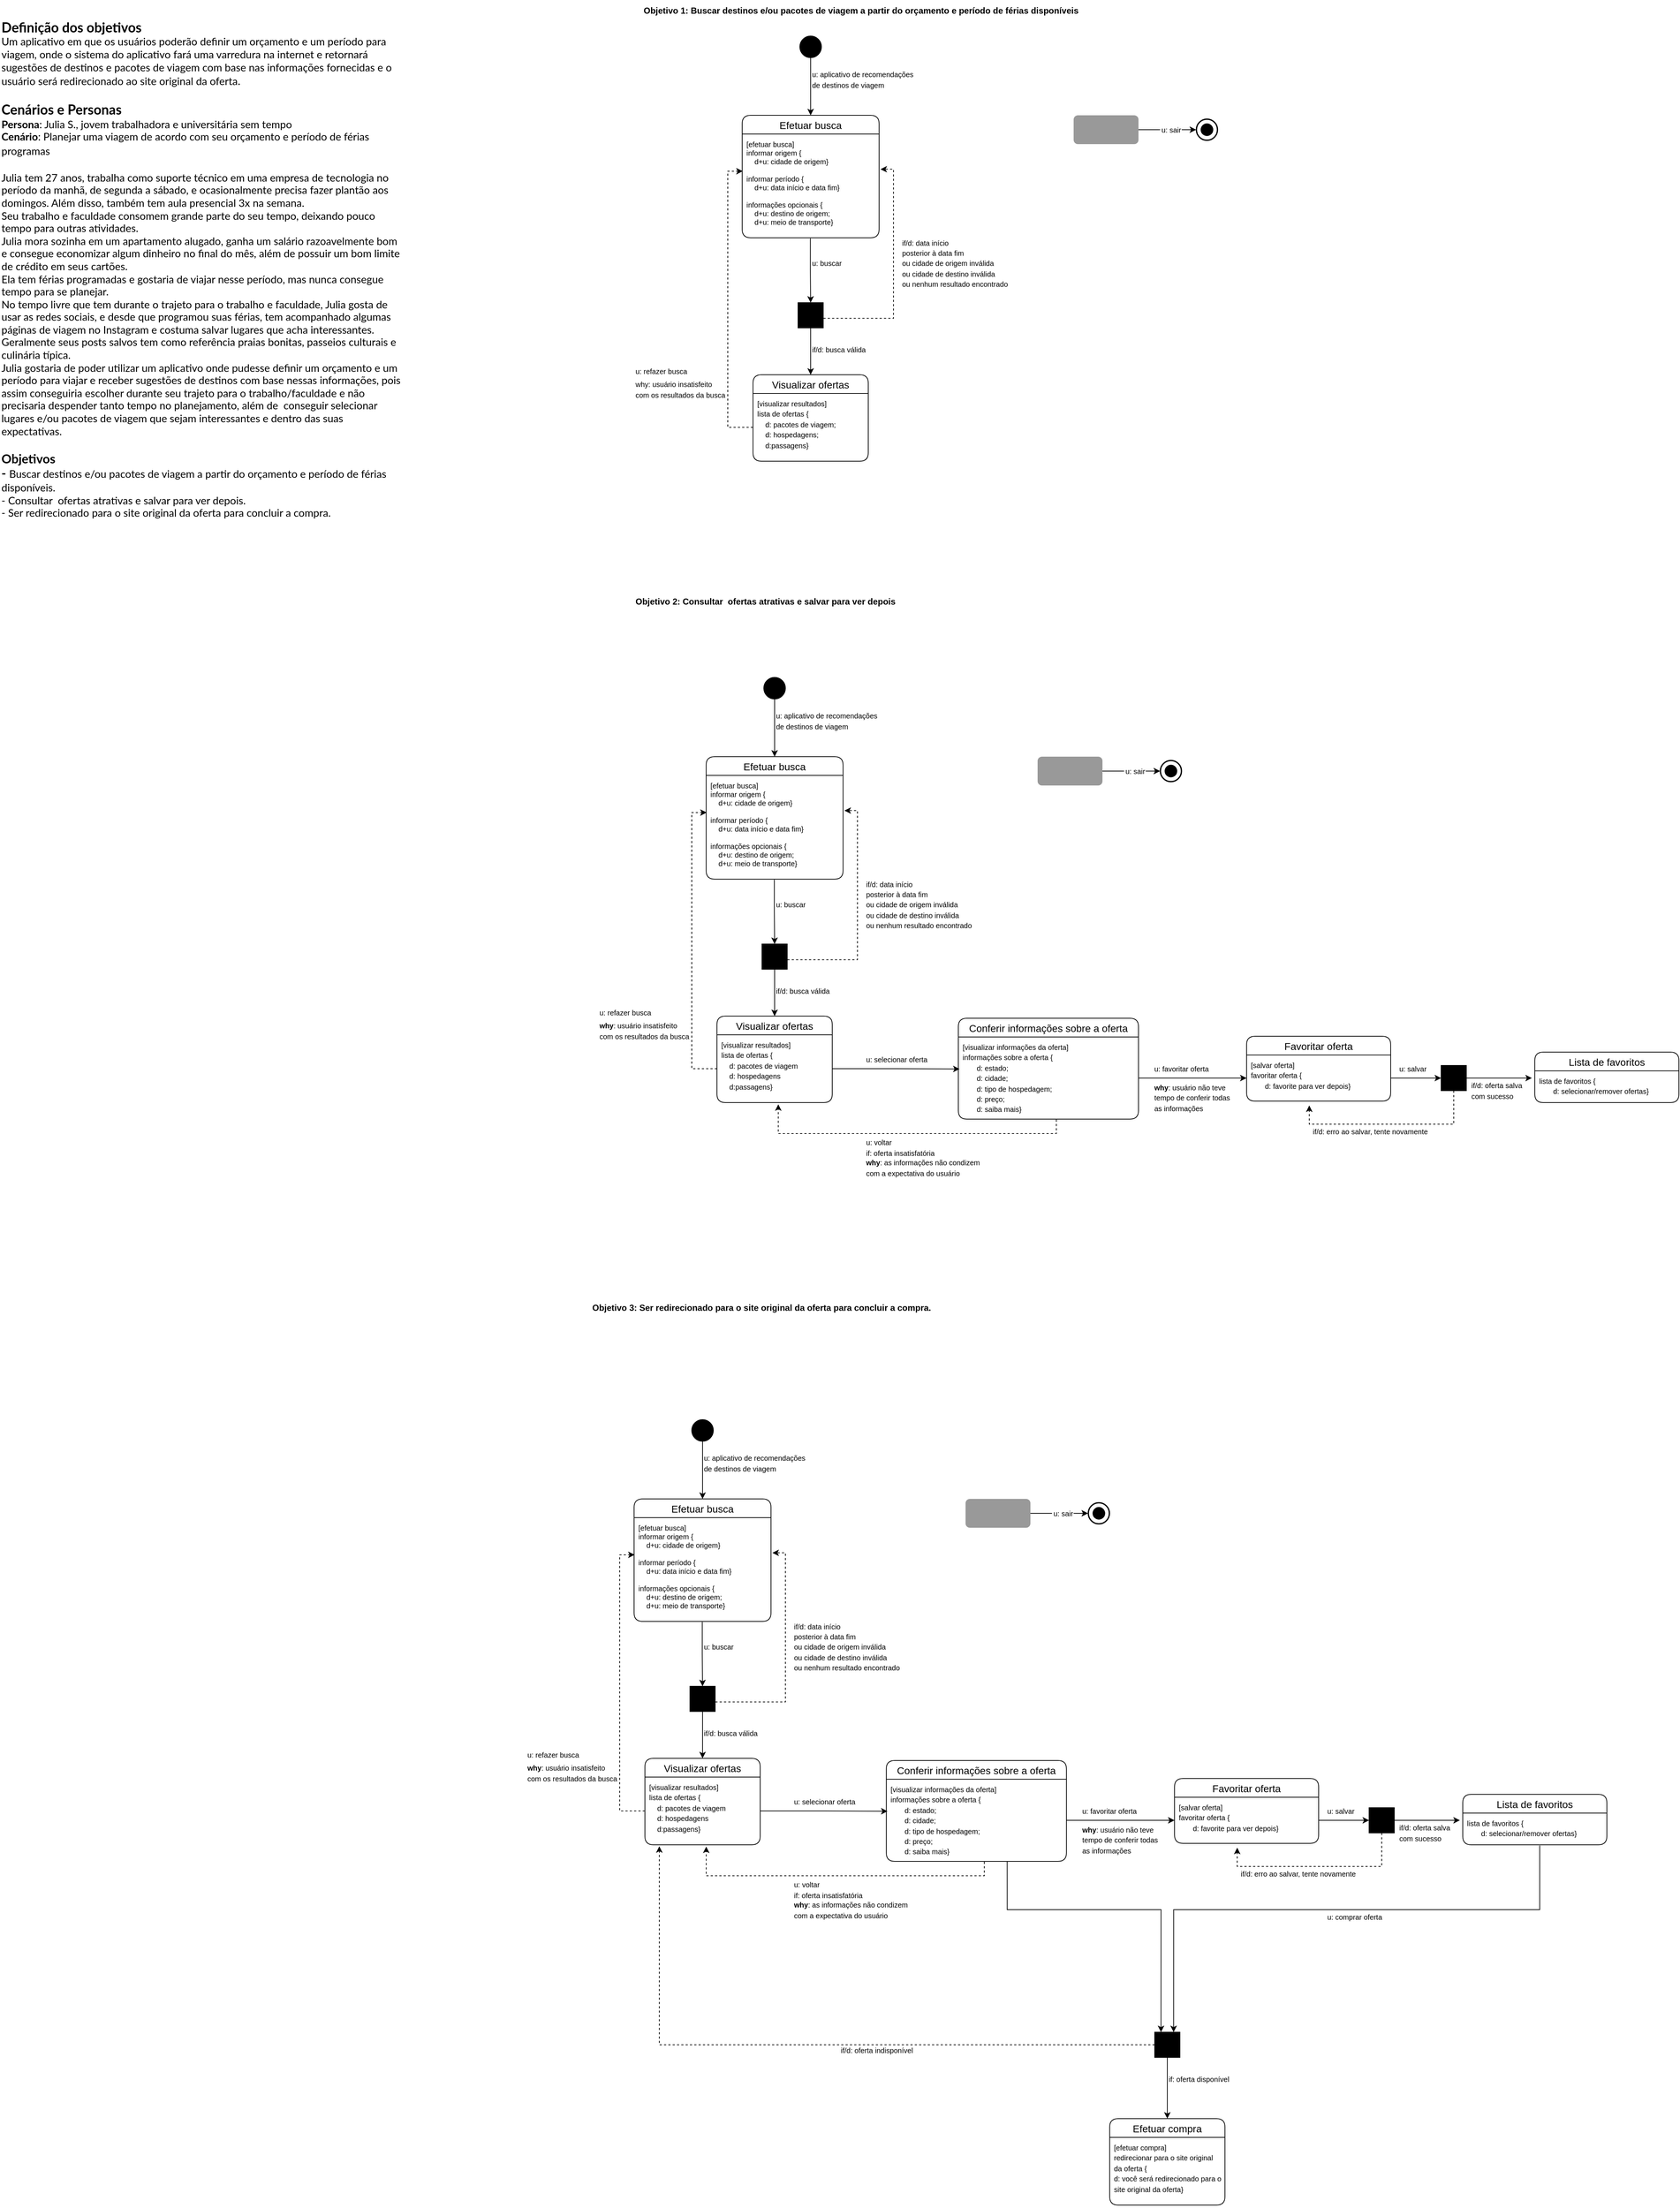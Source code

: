 <mxfile version="24.2.7" type="github">
  <diagram name="Página-1" id="AoO2FcaskEXp3UATJx1f">
    <mxGraphModel dx="6936" dy="2732" grid="1" gridSize="10" guides="1" tooltips="1" connect="1" arrows="1" fold="1" page="0" pageScale="1" pageWidth="1169" pageHeight="827" math="0" shadow="0">
      <root>
        <mxCell id="0" />
        <mxCell id="1" parent="0" />
        <mxCell id="AF0v9cde_T4cIwBc7HhS-28" style="edgeStyle=orthogonalEdgeStyle;rounded=0;orthogonalLoop=1;jettySize=auto;html=1;" edge="1" parent="1" source="AF0v9cde_T4cIwBc7HhS-3" target="AF0v9cde_T4cIwBc7HhS-22">
          <mxGeometry relative="1" as="geometry" />
        </mxCell>
        <mxCell id="AF0v9cde_T4cIwBc7HhS-3" value="" style="ellipse;whiteSpace=wrap;html=1;aspect=fixed;fillColor=#000000;flipH=0;flipV=1;" vertex="1" parent="1">
          <mxGeometry x="300" y="50" width="30" height="30" as="geometry" />
        </mxCell>
        <mxCell id="AF0v9cde_T4cIwBc7HhS-16" value="&lt;font style=&quot;font-size: 10px;&quot;&gt;u: aplicativo de recomendações &lt;br&gt;de destinos de viagem&lt;/font&gt;" style="text;html=1;align=left;verticalAlign=middle;resizable=0;points=[];autosize=1;strokeColor=none;fillColor=none;" vertex="1" parent="1">
          <mxGeometry x="315" y="90" width="160" height="40" as="geometry" />
        </mxCell>
        <mxCell id="AF0v9cde_T4cIwBc7HhS-22" value="Efetuar busca" style="swimlane;fontStyle=0;childLayout=stackLayout;horizontal=1;startSize=26;horizontalStack=0;resizeParent=1;resizeParentMax=0;resizeLast=0;collapsible=1;marginBottom=0;align=center;fontSize=14;rounded=1;" vertex="1" parent="1">
          <mxGeometry x="220" y="160" width="190" height="170" as="geometry" />
        </mxCell>
        <mxCell id="AF0v9cde_T4cIwBc7HhS-23" value="&lt;span style=&quot;font-size: 10px; text-wrap: nowrap;&quot;&gt;[efetuar busca]&lt;/span&gt;&lt;br&gt;&lt;div&gt;&lt;div style=&quot;font-size: 10px; text-wrap: nowrap;&quot;&gt;informar origem&amp;nbsp;&lt;span style=&quot;background-color: initial;&quot;&gt;{&lt;br&gt;&amp;nbsp; &amp;nbsp; d+u: cidade de origem}&lt;br&gt;&lt;br&gt;informar período&amp;nbsp;{&lt;br&gt;&amp;nbsp; &amp;nbsp; d+u: data início e data fim}&lt;br&gt;&lt;br&gt;informações opcionais {&lt;br&gt;&amp;nbsp; &amp;nbsp; d+u: destino de origem;&lt;br&gt;&amp;nbsp; &amp;nbsp; d+u: meio de transporte&lt;/span&gt;&lt;span style=&quot;background-color: initial;&quot;&gt;}&lt;/span&gt;&lt;/div&gt;&lt;/div&gt;" style="text;strokeColor=none;fillColor=none;spacingLeft=4;spacingRight=4;overflow=hidden;rotatable=0;points=[[0,0.5],[1,0.5]];portConstraint=eastwest;fontSize=12;whiteSpace=wrap;html=1;" vertex="1" parent="AF0v9cde_T4cIwBc7HhS-22">
          <mxGeometry y="26" width="190" height="144" as="geometry" />
        </mxCell>
        <mxCell id="AF0v9cde_T4cIwBc7HhS-48" style="edgeStyle=orthogonalEdgeStyle;rounded=0;orthogonalLoop=1;jettySize=auto;html=1;entryX=0.5;entryY=0;entryDx=0;entryDy=0;" edge="1" parent="1" source="AF0v9cde_T4cIwBc7HhS-31" target="AF0v9cde_T4cIwBc7HhS-38">
          <mxGeometry relative="1" as="geometry" />
        </mxCell>
        <mxCell id="AF0v9cde_T4cIwBc7HhS-31" value="" style="whiteSpace=wrap;html=1;aspect=fixed;fillColor=#000000;" vertex="1" parent="1">
          <mxGeometry x="297.5" y="420" width="35" height="35" as="geometry" />
        </mxCell>
        <mxCell id="AF0v9cde_T4cIwBc7HhS-32" style="edgeStyle=orthogonalEdgeStyle;rounded=0;orthogonalLoop=1;jettySize=auto;html=1;entryX=0.5;entryY=0;entryDx=0;entryDy=0;exitX=0.498;exitY=1.005;exitDx=0;exitDy=0;exitPerimeter=0;" edge="1" parent="1" source="AF0v9cde_T4cIwBc7HhS-23" target="AF0v9cde_T4cIwBc7HhS-31">
          <mxGeometry relative="1" as="geometry" />
        </mxCell>
        <mxCell id="AF0v9cde_T4cIwBc7HhS-33" value="&lt;font style=&quot;font-size: 10px;&quot;&gt;u: buscar&lt;/font&gt;" style="text;html=1;align=left;verticalAlign=middle;resizable=0;points=[];autosize=1;strokeColor=none;fillColor=none;" vertex="1" parent="1">
          <mxGeometry x="315" y="350" width="60" height="30" as="geometry" />
        </mxCell>
        <mxCell id="AF0v9cde_T4cIwBc7HhS-34" value="&lt;font style=&quot;font-size: 10px;&quot;&gt;if/d: data início &lt;br&gt;posterior à data fim&lt;br&gt;ou cidade de origem inválida&lt;br&gt;ou cidade de destino inválida&lt;br&gt;ou nenhum resultado encontrado&lt;/font&gt;" style="text;html=1;align=left;verticalAlign=middle;resizable=0;points=[];autosize=1;strokeColor=none;fillColor=none;" vertex="1" parent="1">
          <mxGeometry x="440" y="320" width="170" height="90" as="geometry" />
        </mxCell>
        <mxCell id="AF0v9cde_T4cIwBc7HhS-38" value="Visualizar ofertas" style="swimlane;fontStyle=0;childLayout=stackLayout;horizontal=1;startSize=26;horizontalStack=0;resizeParent=1;resizeParentMax=0;resizeLast=0;collapsible=1;marginBottom=0;align=center;fontSize=14;rounded=1;" vertex="1" parent="1">
          <mxGeometry x="235" y="520" width="160" height="120" as="geometry" />
        </mxCell>
        <mxCell id="AF0v9cde_T4cIwBc7HhS-39" value="&lt;span style=&quot;font-size: 10px;&quot;&gt;[visualizar resultados]&lt;/span&gt;&lt;br style=&quot;font-size: 10px;&quot;&gt;&lt;span style=&quot;font-size: 10px;&quot;&gt;lista de ofertas {&lt;/span&gt;&lt;br style=&quot;font-size: 10px;&quot;&gt;&lt;span style=&quot;font-size: 10px;&quot;&gt;&amp;nbsp; &amp;nbsp; d: pacotes de viagem;&lt;/span&gt;&lt;br style=&quot;font-size: 10px;&quot;&gt;&lt;span style=&quot;font-size: 10px;&quot;&gt;&amp;nbsp; &amp;nbsp; d: hospedagens;&lt;/span&gt;&lt;br style=&quot;font-size: 10px;&quot;&gt;&lt;span style=&quot;font-size: 10px;&quot;&gt;&amp;nbsp; &amp;nbsp; d:passagens}&lt;/span&gt;" style="text;strokeColor=none;fillColor=none;spacingLeft=4;spacingRight=4;overflow=hidden;rotatable=0;points=[[0,0.5],[1,0.5]];portConstraint=eastwest;fontSize=12;whiteSpace=wrap;html=1;" vertex="1" parent="AF0v9cde_T4cIwBc7HhS-38">
          <mxGeometry y="26" width="160" height="94" as="geometry" />
        </mxCell>
        <mxCell id="AF0v9cde_T4cIwBc7HhS-47" style="edgeStyle=orthogonalEdgeStyle;rounded=0;orthogonalLoop=1;jettySize=auto;html=1;entryX=1.01;entryY=0.339;entryDx=0;entryDy=0;entryPerimeter=0;exitX=1.007;exitY=0.621;exitDx=0;exitDy=0;exitPerimeter=0;dashed=1;" edge="1" parent="1" source="AF0v9cde_T4cIwBc7HhS-31" target="AF0v9cde_T4cIwBc7HhS-23">
          <mxGeometry relative="1" as="geometry">
            <Array as="points">
              <mxPoint x="430" y="442" />
              <mxPoint x="430" y="235" />
            </Array>
          </mxGeometry>
        </mxCell>
        <mxCell id="AF0v9cde_T4cIwBc7HhS-49" value="&lt;font style=&quot;font-size: 10px;&quot;&gt;if/d: busca válida&lt;/font&gt;" style="text;html=1;align=left;verticalAlign=middle;resizable=0;points=[];autosize=1;strokeColor=none;fillColor=none;" vertex="1" parent="1">
          <mxGeometry x="315" y="470" width="100" height="30" as="geometry" />
        </mxCell>
        <mxCell id="AF0v9cde_T4cIwBc7HhS-50" style="edgeStyle=orthogonalEdgeStyle;rounded=0;orthogonalLoop=1;jettySize=auto;html=1;entryX=0.004;entryY=0.358;entryDx=0;entryDy=0;entryPerimeter=0;dashed=1;" edge="1" parent="1" source="AF0v9cde_T4cIwBc7HhS-39" target="AF0v9cde_T4cIwBc7HhS-23">
          <mxGeometry relative="1" as="geometry" />
        </mxCell>
        <mxCell id="AF0v9cde_T4cIwBc7HhS-51" value="&lt;font style=&quot;font-size: 10px;&quot;&gt;u: refazer busca&lt;/font&gt;" style="text;html=1;align=left;verticalAlign=middle;resizable=0;points=[];autosize=1;strokeColor=none;fillColor=none;" vertex="1" parent="1">
          <mxGeometry x="70" y="500" width="100" height="30" as="geometry" />
        </mxCell>
        <mxCell id="AF0v9cde_T4cIwBc7HhS-52" value="&lt;font style=&quot;font-size: 10px;&quot;&gt;why: usuário insatisfeito&lt;br&gt;com os resultados da busca&lt;/font&gt;" style="text;html=1;align=left;verticalAlign=middle;resizable=0;points=[];autosize=1;strokeColor=none;fillColor=none;" vertex="1" parent="1">
          <mxGeometry x="70" y="520" width="150" height="40" as="geometry" />
        </mxCell>
        <mxCell id="AF0v9cde_T4cIwBc7HhS-60" style="edgeStyle=orthogonalEdgeStyle;rounded=0;orthogonalLoop=1;jettySize=auto;html=1;endArrow=none;endFill=0;" edge="1" parent="1" source="AF0v9cde_T4cIwBc7HhS-56" target="AF0v9cde_T4cIwBc7HhS-57">
          <mxGeometry relative="1" as="geometry" />
        </mxCell>
        <mxCell id="AF0v9cde_T4cIwBc7HhS-56" value="" style="rounded=1;whiteSpace=wrap;html=1;fillColor=#999999;strokeColor=none;" vertex="1" parent="1">
          <mxGeometry x="680" y="160" width="90" height="40" as="geometry" />
        </mxCell>
        <mxCell id="AF0v9cde_T4cIwBc7HhS-61" style="edgeStyle=orthogonalEdgeStyle;rounded=0;orthogonalLoop=1;jettySize=auto;html=1;entryX=0;entryY=0.5;entryDx=0;entryDy=0;" edge="1" parent="1" target="AF0v9cde_T4cIwBc7HhS-58">
          <mxGeometry relative="1" as="geometry">
            <mxPoint x="830" y="180" as="sourcePoint" />
          </mxGeometry>
        </mxCell>
        <mxCell id="AF0v9cde_T4cIwBc7HhS-57" value="&lt;font style=&quot;font-size: 10px;&quot;&gt;u: sair&lt;/font&gt;" style="text;html=1;align=left;verticalAlign=middle;resizable=0;points=[];autosize=1;strokeColor=none;fillColor=none;" vertex="1" parent="1">
          <mxGeometry x="800" y="165" width="50" height="30" as="geometry" />
        </mxCell>
        <mxCell id="AF0v9cde_T4cIwBc7HhS-58" value="" style="ellipse;whiteSpace=wrap;html=1;aspect=fixed;fillColor=#000000;flipH=0;flipV=1;" vertex="1" parent="1">
          <mxGeometry x="850" y="165" width="30" height="30" as="geometry" />
        </mxCell>
        <mxCell id="AF0v9cde_T4cIwBc7HhS-59" value="" style="ellipse;whiteSpace=wrap;html=1;aspect=fixed;strokeColor=#FFFFFF;fillColor=none;strokeWidth=5;" vertex="1" parent="1">
          <mxGeometry x="853.75" y="168.75" width="22.5" height="22.5" as="geometry" />
        </mxCell>
        <mxCell id="AF0v9cde_T4cIwBc7HhS-74" value="&lt;b&gt;&lt;span style=&quot;text-align: left; text-wrap: nowrap;&quot;&gt;Objetivo 1:&amp;nbsp;&lt;/span&gt;&lt;span style=&quot;text-align: left; text-wrap: nowrap;&quot; id=&quot;docs-internal-guid-090c2c3c-7fff-4fce-f6e3-e27be49b7551&quot;&gt;&lt;span style=&quot;background-color: transparent; font-variant-numeric: normal; font-variant-east-asian: normal; font-variant-alternates: normal; font-variant-position: normal; vertical-align: baseline; white-space: pre-wrap;&quot;&gt;Buscar destinos e/ou pacotes de viagem a partir do orçamento e período de férias disponíveis&lt;/span&gt;&lt;/span&gt;&lt;/b&gt;" style="text;html=1;align=center;verticalAlign=middle;whiteSpace=wrap;rounded=0;" vertex="1" parent="1">
          <mxGeometry x="70" width="630" height="30" as="geometry" />
        </mxCell>
        <mxCell id="AF0v9cde_T4cIwBc7HhS-75" style="edgeStyle=orthogonalEdgeStyle;rounded=0;orthogonalLoop=1;jettySize=auto;html=1;" edge="1" parent="1" source="AF0v9cde_T4cIwBc7HhS-76" target="AF0v9cde_T4cIwBc7HhS-78">
          <mxGeometry relative="1" as="geometry" />
        </mxCell>
        <mxCell id="AF0v9cde_T4cIwBc7HhS-76" value="" style="ellipse;whiteSpace=wrap;html=1;aspect=fixed;fillColor=#000000;flipH=0;flipV=1;" vertex="1" parent="1">
          <mxGeometry x="250" y="940" width="30" height="30" as="geometry" />
        </mxCell>
        <mxCell id="AF0v9cde_T4cIwBc7HhS-77" value="&lt;font style=&quot;font-size: 10px;&quot;&gt;u: aplicativo de recomendações &lt;br&gt;de destinos de viagem&lt;/font&gt;" style="text;html=1;align=left;verticalAlign=middle;resizable=0;points=[];autosize=1;strokeColor=none;fillColor=none;" vertex="1" parent="1">
          <mxGeometry x="265" y="980" width="160" height="40" as="geometry" />
        </mxCell>
        <mxCell id="AF0v9cde_T4cIwBc7HhS-78" value="Efetuar busca" style="swimlane;fontStyle=0;childLayout=stackLayout;horizontal=1;startSize=26;horizontalStack=0;resizeParent=1;resizeParentMax=0;resizeLast=0;collapsible=1;marginBottom=0;align=center;fontSize=14;rounded=1;" vertex="1" parent="1">
          <mxGeometry x="170" y="1050" width="190" height="170" as="geometry" />
        </mxCell>
        <mxCell id="AF0v9cde_T4cIwBc7HhS-79" value="&lt;span style=&quot;font-size: 10px; text-wrap: nowrap;&quot;&gt;[efetuar busca]&lt;/span&gt;&lt;br&gt;&lt;div&gt;&lt;div style=&quot;font-size: 10px; text-wrap: nowrap;&quot;&gt;informar origem&amp;nbsp;&lt;span style=&quot;background-color: initial;&quot;&gt;{&lt;br&gt;&amp;nbsp; &amp;nbsp; d+u: cidade de origem}&lt;br&gt;&lt;br&gt;informar período&amp;nbsp;{&lt;br&gt;&amp;nbsp; &amp;nbsp; d+u: data início e data fim}&lt;br&gt;&lt;br&gt;informações opcionais {&lt;br&gt;&amp;nbsp; &amp;nbsp; d+u: destino de origem;&lt;br&gt;&amp;nbsp; &amp;nbsp; d+u: meio de transporte&lt;/span&gt;&lt;span style=&quot;background-color: initial;&quot;&gt;}&lt;/span&gt;&lt;/div&gt;&lt;/div&gt;" style="text;strokeColor=none;fillColor=none;spacingLeft=4;spacingRight=4;overflow=hidden;rotatable=0;points=[[0,0.5],[1,0.5]];portConstraint=eastwest;fontSize=12;whiteSpace=wrap;html=1;" vertex="1" parent="AF0v9cde_T4cIwBc7HhS-78">
          <mxGeometry y="26" width="190" height="144" as="geometry" />
        </mxCell>
        <mxCell id="AF0v9cde_T4cIwBc7HhS-80" style="edgeStyle=orthogonalEdgeStyle;rounded=0;orthogonalLoop=1;jettySize=auto;html=1;entryX=0.5;entryY=0;entryDx=0;entryDy=0;" edge="1" parent="1" source="AF0v9cde_T4cIwBc7HhS-81" target="AF0v9cde_T4cIwBc7HhS-85">
          <mxGeometry relative="1" as="geometry" />
        </mxCell>
        <mxCell id="AF0v9cde_T4cIwBc7HhS-81" value="" style="whiteSpace=wrap;html=1;aspect=fixed;fillColor=#000000;" vertex="1" parent="1">
          <mxGeometry x="247.5" y="1310" width="35" height="35" as="geometry" />
        </mxCell>
        <mxCell id="AF0v9cde_T4cIwBc7HhS-82" style="edgeStyle=orthogonalEdgeStyle;rounded=0;orthogonalLoop=1;jettySize=auto;html=1;entryX=0.5;entryY=0;entryDx=0;entryDy=0;exitX=0.498;exitY=1.005;exitDx=0;exitDy=0;exitPerimeter=0;" edge="1" parent="1" source="AF0v9cde_T4cIwBc7HhS-79" target="AF0v9cde_T4cIwBc7HhS-81">
          <mxGeometry relative="1" as="geometry" />
        </mxCell>
        <mxCell id="AF0v9cde_T4cIwBc7HhS-83" value="&lt;font style=&quot;font-size: 10px;&quot;&gt;u: buscar&lt;/font&gt;" style="text;html=1;align=left;verticalAlign=middle;resizable=0;points=[];autosize=1;strokeColor=none;fillColor=none;" vertex="1" parent="1">
          <mxGeometry x="265" y="1240" width="60" height="30" as="geometry" />
        </mxCell>
        <mxCell id="AF0v9cde_T4cIwBc7HhS-84" value="&lt;font style=&quot;font-size: 10px;&quot;&gt;if/d: data início &lt;br&gt;posterior à data fim&lt;br&gt;ou cidade de origem inválida&lt;br&gt;ou cidade de destino inválida&lt;br&gt;ou nenhum resultado encontrado&lt;/font&gt;" style="text;html=1;align=left;verticalAlign=middle;resizable=0;points=[];autosize=1;strokeColor=none;fillColor=none;" vertex="1" parent="1">
          <mxGeometry x="390" y="1210" width="170" height="90" as="geometry" />
        </mxCell>
        <mxCell id="AF0v9cde_T4cIwBc7HhS-85" value="Visualizar ofertas" style="swimlane;fontStyle=0;childLayout=stackLayout;horizontal=1;startSize=26;horizontalStack=0;resizeParent=1;resizeParentMax=0;resizeLast=0;collapsible=1;marginBottom=0;align=center;fontSize=14;rounded=1;" vertex="1" parent="1">
          <mxGeometry x="185" y="1410" width="160" height="120" as="geometry" />
        </mxCell>
        <mxCell id="AF0v9cde_T4cIwBc7HhS-86" value="&lt;font style=&quot;font-size: 10px;&quot;&gt;[visualizar resultados]&lt;br&gt;lista de ofertas {&lt;br&gt;&amp;nbsp; &amp;nbsp; d: pacotes de viagem&lt;br&gt;&amp;nbsp; &amp;nbsp; d: hospedagens&lt;br&gt;&amp;nbsp; &amp;nbsp; d:passagens}&lt;br&gt;&lt;/font&gt;" style="text;strokeColor=none;fillColor=none;spacingLeft=4;spacingRight=4;overflow=hidden;rotatable=0;points=[[0,0.5],[1,0.5]];portConstraint=eastwest;fontSize=12;whiteSpace=wrap;html=1;" vertex="1" parent="AF0v9cde_T4cIwBc7HhS-85">
          <mxGeometry y="26" width="160" height="94" as="geometry" />
        </mxCell>
        <mxCell id="AF0v9cde_T4cIwBc7HhS-87" style="edgeStyle=orthogonalEdgeStyle;rounded=0;orthogonalLoop=1;jettySize=auto;html=1;entryX=1.01;entryY=0.339;entryDx=0;entryDy=0;entryPerimeter=0;exitX=1.007;exitY=0.621;exitDx=0;exitDy=0;exitPerimeter=0;dashed=1;" edge="1" parent="1" source="AF0v9cde_T4cIwBc7HhS-81" target="AF0v9cde_T4cIwBc7HhS-79">
          <mxGeometry relative="1" as="geometry">
            <Array as="points">
              <mxPoint x="380" y="1332" />
              <mxPoint x="380" y="1125" />
            </Array>
          </mxGeometry>
        </mxCell>
        <mxCell id="AF0v9cde_T4cIwBc7HhS-88" value="&lt;font style=&quot;font-size: 10px;&quot;&gt;if/d: busca válida&lt;/font&gt;" style="text;html=1;align=left;verticalAlign=middle;resizable=0;points=[];autosize=1;strokeColor=none;fillColor=none;" vertex="1" parent="1">
          <mxGeometry x="265" y="1360" width="100" height="30" as="geometry" />
        </mxCell>
        <mxCell id="AF0v9cde_T4cIwBc7HhS-89" style="edgeStyle=orthogonalEdgeStyle;rounded=0;orthogonalLoop=1;jettySize=auto;html=1;entryX=0.004;entryY=0.358;entryDx=0;entryDy=0;entryPerimeter=0;dashed=1;" edge="1" parent="1" source="AF0v9cde_T4cIwBc7HhS-86" target="AF0v9cde_T4cIwBc7HhS-79">
          <mxGeometry relative="1" as="geometry" />
        </mxCell>
        <mxCell id="AF0v9cde_T4cIwBc7HhS-90" value="&lt;font style=&quot;font-size: 10px;&quot;&gt;u: refazer busca&lt;/font&gt;" style="text;html=1;align=left;verticalAlign=middle;resizable=0;points=[];autosize=1;strokeColor=none;fillColor=none;" vertex="1" parent="1">
          <mxGeometry x="20" y="1390" width="100" height="30" as="geometry" />
        </mxCell>
        <mxCell id="AF0v9cde_T4cIwBc7HhS-91" value="&lt;font style=&quot;font-size: 10px;&quot;&gt;&lt;b&gt;why&lt;/b&gt;: usuário insatisfeito&lt;br&gt;com os resultados da busca&lt;/font&gt;" style="text;html=1;align=left;verticalAlign=middle;resizable=0;points=[];autosize=1;strokeColor=none;fillColor=none;" vertex="1" parent="1">
          <mxGeometry x="20" y="1410" width="150" height="40" as="geometry" />
        </mxCell>
        <mxCell id="AF0v9cde_T4cIwBc7HhS-95" style="edgeStyle=orthogonalEdgeStyle;rounded=0;orthogonalLoop=1;jettySize=auto;html=1;endArrow=none;endFill=0;" edge="1" parent="1" source="AF0v9cde_T4cIwBc7HhS-96" target="AF0v9cde_T4cIwBc7HhS-98">
          <mxGeometry relative="1" as="geometry" />
        </mxCell>
        <mxCell id="AF0v9cde_T4cIwBc7HhS-96" value="" style="rounded=1;whiteSpace=wrap;html=1;fillColor=#999999;strokeColor=none;" vertex="1" parent="1">
          <mxGeometry x="630" y="1050" width="90" height="40" as="geometry" />
        </mxCell>
        <mxCell id="AF0v9cde_T4cIwBc7HhS-97" style="edgeStyle=orthogonalEdgeStyle;rounded=0;orthogonalLoop=1;jettySize=auto;html=1;entryX=0;entryY=0.5;entryDx=0;entryDy=0;" edge="1" parent="1" target="AF0v9cde_T4cIwBc7HhS-99">
          <mxGeometry relative="1" as="geometry">
            <mxPoint x="780" y="1070" as="sourcePoint" />
          </mxGeometry>
        </mxCell>
        <mxCell id="AF0v9cde_T4cIwBc7HhS-98" value="&lt;font style=&quot;font-size: 10px;&quot;&gt;u: sair&lt;/font&gt;" style="text;html=1;align=left;verticalAlign=middle;resizable=0;points=[];autosize=1;strokeColor=none;fillColor=none;" vertex="1" parent="1">
          <mxGeometry x="750" y="1055" width="50" height="30" as="geometry" />
        </mxCell>
        <mxCell id="AF0v9cde_T4cIwBc7HhS-99" value="" style="ellipse;whiteSpace=wrap;html=1;aspect=fixed;fillColor=#000000;flipH=0;flipV=1;" vertex="1" parent="1">
          <mxGeometry x="800" y="1055" width="30" height="30" as="geometry" />
        </mxCell>
        <mxCell id="AF0v9cde_T4cIwBc7HhS-100" value="" style="ellipse;whiteSpace=wrap;html=1;aspect=fixed;strokeColor=#FFFFFF;fillColor=none;strokeWidth=5;" vertex="1" parent="1">
          <mxGeometry x="803.75" y="1058.75" width="22.5" height="22.5" as="geometry" />
        </mxCell>
        <mxCell id="AF0v9cde_T4cIwBc7HhS-102" value="Conferir informações sobre a oferta" style="swimlane;fontStyle=0;childLayout=stackLayout;horizontal=1;startSize=26;horizontalStack=0;resizeParent=1;resizeParentMax=0;resizeLast=0;collapsible=1;marginBottom=0;align=center;fontSize=14;rounded=1;" vertex="1" parent="1">
          <mxGeometry x="520" y="1413" width="250" height="140" as="geometry" />
        </mxCell>
        <mxCell id="AF0v9cde_T4cIwBc7HhS-103" value="&lt;font style=&quot;font-size: 10px;&quot;&gt;[visualizar informações da oferta]&lt;br&gt;informações sobre a oferta {&lt;br&gt;&amp;nbsp; &amp;nbsp; &amp;nbsp; &amp;nbsp;d: estado;&lt;br&gt;&amp;nbsp; &amp;nbsp; &amp;nbsp; &amp;nbsp;d: cidade;&lt;br&gt;&amp;nbsp; &amp;nbsp; &amp;nbsp; &amp;nbsp;d: tipo de hospedagem;&lt;br&gt;&amp;nbsp; &amp;nbsp; &amp;nbsp; &amp;nbsp;d: preço;&lt;br&gt;&amp;nbsp; &amp;nbsp; &amp;nbsp; &amp;nbsp;d: saiba mais}&lt;/font&gt;" style="text;strokeColor=none;fillColor=none;spacingLeft=4;spacingRight=4;overflow=hidden;rotatable=0;points=[[0,0.5],[1,0.5]];portConstraint=eastwest;fontSize=12;whiteSpace=wrap;html=1;" vertex="1" parent="AF0v9cde_T4cIwBc7HhS-102">
          <mxGeometry y="26" width="250" height="114" as="geometry" />
        </mxCell>
        <mxCell id="AF0v9cde_T4cIwBc7HhS-150" value="&lt;span style=&quot;font-size: 10px;&quot;&gt;u: selecionar oferta&lt;/span&gt;" style="text;html=1;align=left;verticalAlign=middle;resizable=0;points=[];autosize=1;strokeColor=none;fillColor=none;" vertex="1" parent="1">
          <mxGeometry x="390" y="1455" width="110" height="30" as="geometry" />
        </mxCell>
        <mxCell id="AF0v9cde_T4cIwBc7HhS-152" style="edgeStyle=orthogonalEdgeStyle;rounded=0;orthogonalLoop=1;jettySize=auto;html=1;entryX=0.007;entryY=0.39;entryDx=0;entryDy=0;entryPerimeter=0;" edge="1" parent="1" source="AF0v9cde_T4cIwBc7HhS-86" target="AF0v9cde_T4cIwBc7HhS-103">
          <mxGeometry relative="1" as="geometry" />
        </mxCell>
        <mxCell id="AF0v9cde_T4cIwBc7HhS-153" value="Favoritar oferta" style="swimlane;fontStyle=0;childLayout=stackLayout;horizontal=1;startSize=26;horizontalStack=0;resizeParent=1;resizeParentMax=0;resizeLast=0;collapsible=1;marginBottom=0;align=center;fontSize=14;rounded=1;" vertex="1" parent="1">
          <mxGeometry x="920" y="1438" width="200" height="90" as="geometry" />
        </mxCell>
        <mxCell id="AF0v9cde_T4cIwBc7HhS-154" value="&lt;font style=&quot;font-size: 10px;&quot;&gt;[salvar oferta]&lt;br&gt;favoritar oferta {&lt;br&gt;&amp;nbsp; &amp;nbsp; &amp;nbsp; &amp;nbsp;d: favorite para ver depois}&lt;/font&gt;" style="text;strokeColor=none;fillColor=none;spacingLeft=4;spacingRight=4;overflow=hidden;rotatable=0;points=[[0,0.5],[1,0.5]];portConstraint=eastwest;fontSize=12;whiteSpace=wrap;html=1;" vertex="1" parent="AF0v9cde_T4cIwBc7HhS-153">
          <mxGeometry y="26" width="200" height="64" as="geometry" />
        </mxCell>
        <mxCell id="AF0v9cde_T4cIwBc7HhS-155" style="edgeStyle=orthogonalEdgeStyle;rounded=0;orthogonalLoop=1;jettySize=auto;html=1;entryX=0;entryY=0.5;entryDx=0;entryDy=0;" edge="1" parent="1" source="AF0v9cde_T4cIwBc7HhS-103" target="AF0v9cde_T4cIwBc7HhS-154">
          <mxGeometry relative="1" as="geometry" />
        </mxCell>
        <mxCell id="AF0v9cde_T4cIwBc7HhS-156" value="&lt;span style=&quot;font-size: 10px;&quot;&gt;&lt;b&gt;why&lt;/b&gt;: usuário não teve&lt;br&gt;tempo de conferir todas&lt;br&gt;as informações&lt;/span&gt;" style="text;html=1;align=left;verticalAlign=middle;resizable=0;points=[];autosize=1;strokeColor=none;fillColor=none;" vertex="1" parent="1">
          <mxGeometry x="790" y="1493" width="130" height="60" as="geometry" />
        </mxCell>
        <mxCell id="AF0v9cde_T4cIwBc7HhS-157" value="&lt;span style=&quot;font-size: 10px;&quot;&gt;u: favoritar oferta&lt;/span&gt;" style="text;html=1;align=left;verticalAlign=middle;resizable=0;points=[];autosize=1;strokeColor=none;fillColor=none;" vertex="1" parent="1">
          <mxGeometry x="790" y="1468" width="100" height="30" as="geometry" />
        </mxCell>
        <mxCell id="AF0v9cde_T4cIwBc7HhS-158" style="edgeStyle=orthogonalEdgeStyle;rounded=0;orthogonalLoop=1;jettySize=auto;html=1;entryX=0.532;entryY=1.026;entryDx=0;entryDy=0;entryPerimeter=0;exitX=0.544;exitY=1.006;exitDx=0;exitDy=0;exitPerimeter=0;dashed=1;" edge="1" parent="1" source="AF0v9cde_T4cIwBc7HhS-103" target="AF0v9cde_T4cIwBc7HhS-86">
          <mxGeometry relative="1" as="geometry">
            <Array as="points">
              <mxPoint x="656" y="1573" />
              <mxPoint x="270" y="1573" />
            </Array>
          </mxGeometry>
        </mxCell>
        <mxCell id="AF0v9cde_T4cIwBc7HhS-159" value="&lt;font style=&quot;font-size: 10px;&quot;&gt;if: oferta insatisfatória&lt;/font&gt;" style="text;html=1;align=left;verticalAlign=middle;resizable=0;points=[];autosize=1;strokeColor=none;fillColor=none;" vertex="1" parent="1">
          <mxGeometry x="390" y="1585" width="120" height="30" as="geometry" />
        </mxCell>
        <mxCell id="AF0v9cde_T4cIwBc7HhS-160" value="&lt;font style=&quot;font-size: 10px;&quot;&gt;&lt;b&gt;why&lt;/b&gt;: as informações não condizem&amp;nbsp;&lt;br&gt;com a expectativa do usuário&lt;/font&gt;" style="text;html=1;align=left;verticalAlign=middle;resizable=0;points=[];autosize=1;strokeColor=none;fillColor=none;" vertex="1" parent="1">
          <mxGeometry x="390" y="1600" width="180" height="40" as="geometry" />
        </mxCell>
        <mxCell id="AF0v9cde_T4cIwBc7HhS-161" value="&lt;font style=&quot;font-size: 10px;&quot;&gt;u: voltar&lt;/font&gt;" style="text;html=1;align=left;verticalAlign=middle;resizable=0;points=[];autosize=1;strokeColor=none;fillColor=none;" vertex="1" parent="1">
          <mxGeometry x="390" y="1570" width="60" height="30" as="geometry" />
        </mxCell>
        <mxCell id="AF0v9cde_T4cIwBc7HhS-162" value="Lista de favoritos" style="swimlane;fontStyle=0;childLayout=stackLayout;horizontal=1;startSize=26;horizontalStack=0;resizeParent=1;resizeParentMax=0;resizeLast=0;collapsible=1;marginBottom=0;align=center;fontSize=14;rounded=1;" vertex="1" parent="1">
          <mxGeometry x="1320" y="1460" width="200" height="70" as="geometry" />
        </mxCell>
        <mxCell id="AF0v9cde_T4cIwBc7HhS-163" value="&lt;font style=&quot;font-size: 10px;&quot;&gt;lista de favoritos {&lt;br&gt;&amp;nbsp; &amp;nbsp; &amp;nbsp; &amp;nbsp;d: selecionar/remover ofertas}&lt;/font&gt;" style="text;strokeColor=none;fillColor=none;spacingLeft=4;spacingRight=4;overflow=hidden;rotatable=0;points=[[0,0.5],[1,0.5]];portConstraint=eastwest;fontSize=12;whiteSpace=wrap;html=1;" vertex="1" parent="AF0v9cde_T4cIwBc7HhS-162">
          <mxGeometry y="26" width="200" height="44" as="geometry" />
        </mxCell>
        <mxCell id="AF0v9cde_T4cIwBc7HhS-165" value="&lt;span style=&quot;font-size: 10px;&quot;&gt;u: salvar&lt;/span&gt;" style="text;html=1;align=left;verticalAlign=middle;resizable=0;points=[];autosize=1;strokeColor=none;fillColor=none;" vertex="1" parent="1">
          <mxGeometry x="1130" y="1468" width="60" height="30" as="geometry" />
        </mxCell>
        <mxCell id="AF0v9cde_T4cIwBc7HhS-166" value="&lt;span style=&quot;font-size: 10px;&quot;&gt;if/d: oferta salva&lt;br&gt;com sucesso&lt;/span&gt;" style="text;html=1;align=left;verticalAlign=middle;resizable=0;points=[];autosize=1;strokeColor=none;fillColor=none;" vertex="1" parent="1">
          <mxGeometry x="1230" y="1493" width="90" height="40" as="geometry" />
        </mxCell>
        <mxCell id="AF0v9cde_T4cIwBc7HhS-167" value="" style="whiteSpace=wrap;html=1;aspect=fixed;fillColor=#000000;" vertex="1" parent="1">
          <mxGeometry x="1190" y="1478.5" width="35" height="35" as="geometry" />
        </mxCell>
        <mxCell id="AF0v9cde_T4cIwBc7HhS-169" style="edgeStyle=orthogonalEdgeStyle;rounded=0;orthogonalLoop=1;jettySize=auto;html=1;" edge="1" parent="1" source="AF0v9cde_T4cIwBc7HhS-154" target="AF0v9cde_T4cIwBc7HhS-167">
          <mxGeometry relative="1" as="geometry" />
        </mxCell>
        <mxCell id="AF0v9cde_T4cIwBc7HhS-170" style="edgeStyle=orthogonalEdgeStyle;rounded=0;orthogonalLoop=1;jettySize=auto;html=1;entryX=-0.02;entryY=0.227;entryDx=0;entryDy=0;entryPerimeter=0;" edge="1" parent="1" source="AF0v9cde_T4cIwBc7HhS-167" target="AF0v9cde_T4cIwBc7HhS-163">
          <mxGeometry relative="1" as="geometry" />
        </mxCell>
        <mxCell id="AF0v9cde_T4cIwBc7HhS-171" style="edgeStyle=orthogonalEdgeStyle;rounded=0;orthogonalLoop=1;jettySize=auto;html=1;entryX=0.435;entryY=1.094;entryDx=0;entryDy=0;entryPerimeter=0;exitX=0.5;exitY=1;exitDx=0;exitDy=0;dashed=1;" edge="1" parent="1" source="AF0v9cde_T4cIwBc7HhS-167" target="AF0v9cde_T4cIwBc7HhS-154">
          <mxGeometry relative="1" as="geometry">
            <Array as="points">
              <mxPoint x="1208" y="1560" />
              <mxPoint x="1007" y="1560" />
            </Array>
          </mxGeometry>
        </mxCell>
        <mxCell id="AF0v9cde_T4cIwBc7HhS-172" value="&lt;span style=&quot;font-size: 10px;&quot;&gt;if/d: erro ao salvar, tente novamente&lt;/span&gt;" style="text;html=1;align=left;verticalAlign=middle;resizable=0;points=[];autosize=1;strokeColor=none;fillColor=none;" vertex="1" parent="1">
          <mxGeometry x="1010" y="1555" width="180" height="30" as="geometry" />
        </mxCell>
        <mxCell id="AF0v9cde_T4cIwBc7HhS-205" style="edgeStyle=orthogonalEdgeStyle;rounded=0;orthogonalLoop=1;jettySize=auto;html=1;" edge="1" parent="1" source="AF0v9cde_T4cIwBc7HhS-206" target="AF0v9cde_T4cIwBc7HhS-208">
          <mxGeometry relative="1" as="geometry" />
        </mxCell>
        <mxCell id="AF0v9cde_T4cIwBc7HhS-206" value="" style="ellipse;whiteSpace=wrap;html=1;aspect=fixed;fillColor=#000000;flipH=0;flipV=1;" vertex="1" parent="1">
          <mxGeometry x="150" y="1970" width="30" height="30" as="geometry" />
        </mxCell>
        <mxCell id="AF0v9cde_T4cIwBc7HhS-207" value="&lt;font style=&quot;font-size: 10px;&quot;&gt;u: aplicativo de recomendações &lt;br&gt;de destinos de viagem&lt;/font&gt;" style="text;html=1;align=left;verticalAlign=middle;resizable=0;points=[];autosize=1;strokeColor=none;fillColor=none;" vertex="1" parent="1">
          <mxGeometry x="165" y="2010" width="160" height="40" as="geometry" />
        </mxCell>
        <mxCell id="AF0v9cde_T4cIwBc7HhS-208" value="Efetuar busca" style="swimlane;fontStyle=0;childLayout=stackLayout;horizontal=1;startSize=26;horizontalStack=0;resizeParent=1;resizeParentMax=0;resizeLast=0;collapsible=1;marginBottom=0;align=center;fontSize=14;rounded=1;" vertex="1" parent="1">
          <mxGeometry x="70" y="2080" width="190" height="170" as="geometry" />
        </mxCell>
        <mxCell id="AF0v9cde_T4cIwBc7HhS-209" value="&lt;span style=&quot;font-size: 10px; text-wrap: nowrap;&quot;&gt;[efetuar busca]&lt;/span&gt;&lt;br&gt;&lt;div&gt;&lt;div style=&quot;font-size: 10px; text-wrap: nowrap;&quot;&gt;informar origem&amp;nbsp;&lt;span style=&quot;background-color: initial;&quot;&gt;{&lt;br&gt;&amp;nbsp; &amp;nbsp; d+u: cidade de origem}&lt;br&gt;&lt;br&gt;informar período&amp;nbsp;{&lt;br&gt;&amp;nbsp; &amp;nbsp; d+u: data início e data fim}&lt;br&gt;&lt;br&gt;informações opcionais {&lt;br&gt;&amp;nbsp; &amp;nbsp; d+u: destino de origem;&lt;br&gt;&amp;nbsp; &amp;nbsp; d+u: meio de transporte&lt;/span&gt;&lt;span style=&quot;background-color: initial;&quot;&gt;}&lt;/span&gt;&lt;/div&gt;&lt;/div&gt;" style="text;strokeColor=none;fillColor=none;spacingLeft=4;spacingRight=4;overflow=hidden;rotatable=0;points=[[0,0.5],[1,0.5]];portConstraint=eastwest;fontSize=12;whiteSpace=wrap;html=1;" vertex="1" parent="AF0v9cde_T4cIwBc7HhS-208">
          <mxGeometry y="26" width="190" height="144" as="geometry" />
        </mxCell>
        <mxCell id="AF0v9cde_T4cIwBc7HhS-210" style="edgeStyle=orthogonalEdgeStyle;rounded=0;orthogonalLoop=1;jettySize=auto;html=1;entryX=0.5;entryY=0;entryDx=0;entryDy=0;" edge="1" parent="1" source="AF0v9cde_T4cIwBc7HhS-211" target="AF0v9cde_T4cIwBc7HhS-215">
          <mxGeometry relative="1" as="geometry" />
        </mxCell>
        <mxCell id="AF0v9cde_T4cIwBc7HhS-211" value="" style="whiteSpace=wrap;html=1;aspect=fixed;fillColor=#000000;" vertex="1" parent="1">
          <mxGeometry x="147.5" y="2340" width="35" height="35" as="geometry" />
        </mxCell>
        <mxCell id="AF0v9cde_T4cIwBc7HhS-212" style="edgeStyle=orthogonalEdgeStyle;rounded=0;orthogonalLoop=1;jettySize=auto;html=1;entryX=0.5;entryY=0;entryDx=0;entryDy=0;exitX=0.498;exitY=1.005;exitDx=0;exitDy=0;exitPerimeter=0;" edge="1" parent="1" source="AF0v9cde_T4cIwBc7HhS-209" target="AF0v9cde_T4cIwBc7HhS-211">
          <mxGeometry relative="1" as="geometry" />
        </mxCell>
        <mxCell id="AF0v9cde_T4cIwBc7HhS-213" value="&lt;font style=&quot;font-size: 10px;&quot;&gt;u: buscar&lt;/font&gt;" style="text;html=1;align=left;verticalAlign=middle;resizable=0;points=[];autosize=1;strokeColor=none;fillColor=none;" vertex="1" parent="1">
          <mxGeometry x="165" y="2270" width="60" height="30" as="geometry" />
        </mxCell>
        <mxCell id="AF0v9cde_T4cIwBc7HhS-214" value="&lt;font style=&quot;font-size: 10px;&quot;&gt;if/d: data início &lt;br&gt;posterior à data fim&lt;br&gt;ou cidade de origem inválida&lt;br&gt;ou cidade de destino inválida&lt;br&gt;ou nenhum resultado encontrado&lt;/font&gt;" style="text;html=1;align=left;verticalAlign=middle;resizable=0;points=[];autosize=1;strokeColor=none;fillColor=none;" vertex="1" parent="1">
          <mxGeometry x="290" y="2240" width="170" height="90" as="geometry" />
        </mxCell>
        <mxCell id="AF0v9cde_T4cIwBc7HhS-215" value="Visualizar ofertas" style="swimlane;fontStyle=0;childLayout=stackLayout;horizontal=1;startSize=26;horizontalStack=0;resizeParent=1;resizeParentMax=0;resizeLast=0;collapsible=1;marginBottom=0;align=center;fontSize=14;rounded=1;" vertex="1" parent="1">
          <mxGeometry x="85" y="2440" width="160" height="120" as="geometry" />
        </mxCell>
        <mxCell id="AF0v9cde_T4cIwBc7HhS-216" value="&lt;font style=&quot;font-size: 10px;&quot;&gt;[visualizar resultados]&lt;br&gt;lista de ofertas {&lt;br&gt;&amp;nbsp; &amp;nbsp; d: pacotes de viagem&lt;br&gt;&amp;nbsp; &amp;nbsp; d: hospedagens&lt;br&gt;&amp;nbsp; &amp;nbsp; d:passagens}&lt;br&gt;&lt;/font&gt;" style="text;strokeColor=none;fillColor=none;spacingLeft=4;spacingRight=4;overflow=hidden;rotatable=0;points=[[0,0.5],[1,0.5]];portConstraint=eastwest;fontSize=12;whiteSpace=wrap;html=1;" vertex="1" parent="AF0v9cde_T4cIwBc7HhS-215">
          <mxGeometry y="26" width="160" height="94" as="geometry" />
        </mxCell>
        <mxCell id="AF0v9cde_T4cIwBc7HhS-217" style="edgeStyle=orthogonalEdgeStyle;rounded=0;orthogonalLoop=1;jettySize=auto;html=1;entryX=1.01;entryY=0.339;entryDx=0;entryDy=0;entryPerimeter=0;exitX=1.007;exitY=0.621;exitDx=0;exitDy=0;exitPerimeter=0;dashed=1;" edge="1" parent="1" source="AF0v9cde_T4cIwBc7HhS-211" target="AF0v9cde_T4cIwBc7HhS-209">
          <mxGeometry relative="1" as="geometry">
            <Array as="points">
              <mxPoint x="280" y="2362" />
              <mxPoint x="280" y="2155" />
            </Array>
          </mxGeometry>
        </mxCell>
        <mxCell id="AF0v9cde_T4cIwBc7HhS-218" value="&lt;font style=&quot;font-size: 10px;&quot;&gt;if/d: busca válida&lt;/font&gt;" style="text;html=1;align=left;verticalAlign=middle;resizable=0;points=[];autosize=1;strokeColor=none;fillColor=none;" vertex="1" parent="1">
          <mxGeometry x="165" y="2390" width="100" height="30" as="geometry" />
        </mxCell>
        <mxCell id="AF0v9cde_T4cIwBc7HhS-219" style="edgeStyle=orthogonalEdgeStyle;rounded=0;orthogonalLoop=1;jettySize=auto;html=1;entryX=0.004;entryY=0.358;entryDx=0;entryDy=0;entryPerimeter=0;dashed=1;" edge="1" parent="1" source="AF0v9cde_T4cIwBc7HhS-216" target="AF0v9cde_T4cIwBc7HhS-209">
          <mxGeometry relative="1" as="geometry" />
        </mxCell>
        <mxCell id="AF0v9cde_T4cIwBc7HhS-220" value="&lt;font style=&quot;font-size: 10px;&quot;&gt;u: refazer busca&lt;/font&gt;" style="text;html=1;align=left;verticalAlign=middle;resizable=0;points=[];autosize=1;strokeColor=none;fillColor=none;" vertex="1" parent="1">
          <mxGeometry x="-80" y="2420" width="100" height="30" as="geometry" />
        </mxCell>
        <mxCell id="AF0v9cde_T4cIwBc7HhS-221" value="&lt;font style=&quot;font-size: 10px;&quot;&gt;&lt;b&gt;why&lt;/b&gt;: usuário insatisfeito&lt;br&gt;com os resultados da busca&lt;/font&gt;" style="text;html=1;align=left;verticalAlign=middle;resizable=0;points=[];autosize=1;strokeColor=none;fillColor=none;" vertex="1" parent="1">
          <mxGeometry x="-80" y="2440" width="150" height="40" as="geometry" />
        </mxCell>
        <mxCell id="AF0v9cde_T4cIwBc7HhS-222" style="edgeStyle=orthogonalEdgeStyle;rounded=0;orthogonalLoop=1;jettySize=auto;html=1;endArrow=none;endFill=0;" edge="1" parent="1" source="AF0v9cde_T4cIwBc7HhS-223" target="AF0v9cde_T4cIwBc7HhS-225">
          <mxGeometry relative="1" as="geometry" />
        </mxCell>
        <mxCell id="AF0v9cde_T4cIwBc7HhS-223" value="" style="rounded=1;whiteSpace=wrap;html=1;fillColor=#999999;strokeColor=none;" vertex="1" parent="1">
          <mxGeometry x="530" y="2080" width="90" height="40" as="geometry" />
        </mxCell>
        <mxCell id="AF0v9cde_T4cIwBc7HhS-224" style="edgeStyle=orthogonalEdgeStyle;rounded=0;orthogonalLoop=1;jettySize=auto;html=1;entryX=0;entryY=0.5;entryDx=0;entryDy=0;" edge="1" parent="1" target="AF0v9cde_T4cIwBc7HhS-226">
          <mxGeometry relative="1" as="geometry">
            <mxPoint x="680" y="2100" as="sourcePoint" />
          </mxGeometry>
        </mxCell>
        <mxCell id="AF0v9cde_T4cIwBc7HhS-225" value="&lt;font style=&quot;font-size: 10px;&quot;&gt;u: sair&lt;/font&gt;" style="text;html=1;align=left;verticalAlign=middle;resizable=0;points=[];autosize=1;strokeColor=none;fillColor=none;" vertex="1" parent="1">
          <mxGeometry x="650" y="2085" width="50" height="30" as="geometry" />
        </mxCell>
        <mxCell id="AF0v9cde_T4cIwBc7HhS-226" value="" style="ellipse;whiteSpace=wrap;html=1;aspect=fixed;fillColor=#000000;flipH=0;flipV=1;" vertex="1" parent="1">
          <mxGeometry x="700" y="2085" width="30" height="30" as="geometry" />
        </mxCell>
        <mxCell id="AF0v9cde_T4cIwBc7HhS-227" value="" style="ellipse;whiteSpace=wrap;html=1;aspect=fixed;strokeColor=#FFFFFF;fillColor=none;strokeWidth=5;" vertex="1" parent="1">
          <mxGeometry x="703.75" y="2088.75" width="22.5" height="22.5" as="geometry" />
        </mxCell>
        <mxCell id="AF0v9cde_T4cIwBc7HhS-228" value="Conferir informações sobre a oferta" style="swimlane;fontStyle=0;childLayout=stackLayout;horizontal=1;startSize=26;horizontalStack=0;resizeParent=1;resizeParentMax=0;resizeLast=0;collapsible=1;marginBottom=0;align=center;fontSize=14;rounded=1;" vertex="1" parent="1">
          <mxGeometry x="420" y="2443" width="250" height="140" as="geometry" />
        </mxCell>
        <mxCell id="AF0v9cde_T4cIwBc7HhS-229" value="&lt;font style=&quot;font-size: 10px;&quot;&gt;[visualizar informações da oferta]&lt;br&gt;informações sobre a oferta {&lt;br&gt;&amp;nbsp; &amp;nbsp; &amp;nbsp; &amp;nbsp;d: estado;&lt;br&gt;&amp;nbsp; &amp;nbsp; &amp;nbsp; &amp;nbsp;d: cidade;&lt;br&gt;&amp;nbsp; &amp;nbsp; &amp;nbsp; &amp;nbsp;d: tipo de hospedagem;&lt;br&gt;&amp;nbsp; &amp;nbsp; &amp;nbsp; &amp;nbsp;d: preço;&lt;br&gt;&amp;nbsp; &amp;nbsp; &amp;nbsp; &amp;nbsp;d: saiba mais}&lt;/font&gt;" style="text;strokeColor=none;fillColor=none;spacingLeft=4;spacingRight=4;overflow=hidden;rotatable=0;points=[[0,0.5],[1,0.5]];portConstraint=eastwest;fontSize=12;whiteSpace=wrap;html=1;" vertex="1" parent="AF0v9cde_T4cIwBc7HhS-228">
          <mxGeometry y="26" width="250" height="114" as="geometry" />
        </mxCell>
        <mxCell id="AF0v9cde_T4cIwBc7HhS-230" value="&lt;span style=&quot;font-size: 10px;&quot;&gt;u: selecionar oferta&lt;/span&gt;" style="text;html=1;align=left;verticalAlign=middle;resizable=0;points=[];autosize=1;strokeColor=none;fillColor=none;" vertex="1" parent="1">
          <mxGeometry x="290" y="2485" width="110" height="30" as="geometry" />
        </mxCell>
        <mxCell id="AF0v9cde_T4cIwBc7HhS-231" style="edgeStyle=orthogonalEdgeStyle;rounded=0;orthogonalLoop=1;jettySize=auto;html=1;entryX=0.007;entryY=0.39;entryDx=0;entryDy=0;entryPerimeter=0;" edge="1" parent="1" source="AF0v9cde_T4cIwBc7HhS-216" target="AF0v9cde_T4cIwBc7HhS-229">
          <mxGeometry relative="1" as="geometry" />
        </mxCell>
        <mxCell id="AF0v9cde_T4cIwBc7HhS-232" value="Favoritar oferta" style="swimlane;fontStyle=0;childLayout=stackLayout;horizontal=1;startSize=26;horizontalStack=0;resizeParent=1;resizeParentMax=0;resizeLast=0;collapsible=1;marginBottom=0;align=center;fontSize=14;rounded=1;" vertex="1" parent="1">
          <mxGeometry x="820" y="2468" width="200" height="90" as="geometry" />
        </mxCell>
        <mxCell id="AF0v9cde_T4cIwBc7HhS-233" value="&lt;font style=&quot;font-size: 10px;&quot;&gt;[salvar oferta]&lt;br&gt;favoritar oferta {&lt;br&gt;&amp;nbsp; &amp;nbsp; &amp;nbsp; &amp;nbsp;d: favorite para ver depois}&lt;/font&gt;" style="text;strokeColor=none;fillColor=none;spacingLeft=4;spacingRight=4;overflow=hidden;rotatable=0;points=[[0,0.5],[1,0.5]];portConstraint=eastwest;fontSize=12;whiteSpace=wrap;html=1;" vertex="1" parent="AF0v9cde_T4cIwBc7HhS-232">
          <mxGeometry y="26" width="200" height="64" as="geometry" />
        </mxCell>
        <mxCell id="AF0v9cde_T4cIwBc7HhS-234" style="edgeStyle=orthogonalEdgeStyle;rounded=0;orthogonalLoop=1;jettySize=auto;html=1;entryX=0;entryY=0.5;entryDx=0;entryDy=0;" edge="1" parent="1" source="AF0v9cde_T4cIwBc7HhS-229" target="AF0v9cde_T4cIwBc7HhS-233">
          <mxGeometry relative="1" as="geometry" />
        </mxCell>
        <mxCell id="AF0v9cde_T4cIwBc7HhS-235" value="&lt;span style=&quot;font-size: 10px;&quot;&gt;&lt;b&gt;why&lt;/b&gt;: usuário não teve&lt;br&gt;tempo de conferir todas&lt;br&gt;as informações&lt;/span&gt;" style="text;html=1;align=left;verticalAlign=middle;resizable=0;points=[];autosize=1;strokeColor=none;fillColor=none;" vertex="1" parent="1">
          <mxGeometry x="690" y="2523" width="130" height="60" as="geometry" />
        </mxCell>
        <mxCell id="AF0v9cde_T4cIwBc7HhS-236" value="&lt;span style=&quot;font-size: 10px;&quot;&gt;u: favoritar oferta&lt;/span&gt;" style="text;html=1;align=left;verticalAlign=middle;resizable=0;points=[];autosize=1;strokeColor=none;fillColor=none;" vertex="1" parent="1">
          <mxGeometry x="690" y="2498" width="100" height="30" as="geometry" />
        </mxCell>
        <mxCell id="AF0v9cde_T4cIwBc7HhS-237" style="edgeStyle=orthogonalEdgeStyle;rounded=0;orthogonalLoop=1;jettySize=auto;html=1;entryX=0.532;entryY=1.026;entryDx=0;entryDy=0;entryPerimeter=0;exitX=0.544;exitY=1.006;exitDx=0;exitDy=0;exitPerimeter=0;dashed=1;" edge="1" parent="1" source="AF0v9cde_T4cIwBc7HhS-229" target="AF0v9cde_T4cIwBc7HhS-216">
          <mxGeometry relative="1" as="geometry">
            <Array as="points">
              <mxPoint x="556" y="2603" />
              <mxPoint x="170" y="2603" />
            </Array>
          </mxGeometry>
        </mxCell>
        <mxCell id="AF0v9cde_T4cIwBc7HhS-238" value="&lt;font style=&quot;font-size: 10px;&quot;&gt;if: oferta insatisfatória&lt;/font&gt;" style="text;html=1;align=left;verticalAlign=middle;resizable=0;points=[];autosize=1;strokeColor=none;fillColor=none;" vertex="1" parent="1">
          <mxGeometry x="290" y="2615" width="120" height="30" as="geometry" />
        </mxCell>
        <mxCell id="AF0v9cde_T4cIwBc7HhS-239" value="&lt;font style=&quot;font-size: 10px;&quot;&gt;&lt;b&gt;why&lt;/b&gt;: as informações não condizem&amp;nbsp;&lt;br&gt;com a expectativa do usuário&lt;/font&gt;" style="text;html=1;align=left;verticalAlign=middle;resizable=0;points=[];autosize=1;strokeColor=none;fillColor=none;" vertex="1" parent="1">
          <mxGeometry x="290" y="2630" width="180" height="40" as="geometry" />
        </mxCell>
        <mxCell id="AF0v9cde_T4cIwBc7HhS-240" value="&lt;font style=&quot;font-size: 10px;&quot;&gt;u: voltar&lt;/font&gt;" style="text;html=1;align=left;verticalAlign=middle;resizable=0;points=[];autosize=1;strokeColor=none;fillColor=none;" vertex="1" parent="1">
          <mxGeometry x="290" y="2600" width="60" height="30" as="geometry" />
        </mxCell>
        <mxCell id="AF0v9cde_T4cIwBc7HhS-241" value="Lista de favoritos" style="swimlane;fontStyle=0;childLayout=stackLayout;horizontal=1;startSize=26;horizontalStack=0;resizeParent=1;resizeParentMax=0;resizeLast=0;collapsible=1;marginBottom=0;align=center;fontSize=14;rounded=1;" vertex="1" parent="1">
          <mxGeometry x="1220" y="2490" width="200" height="70" as="geometry" />
        </mxCell>
        <mxCell id="AF0v9cde_T4cIwBc7HhS-242" value="&lt;font style=&quot;font-size: 10px;&quot;&gt;lista de favoritos {&lt;br&gt;&amp;nbsp; &amp;nbsp; &amp;nbsp; &amp;nbsp;d: selecionar/remover ofertas}&lt;/font&gt;" style="text;strokeColor=none;fillColor=none;spacingLeft=4;spacingRight=4;overflow=hidden;rotatable=0;points=[[0,0.5],[1,0.5]];portConstraint=eastwest;fontSize=12;whiteSpace=wrap;html=1;" vertex="1" parent="AF0v9cde_T4cIwBc7HhS-241">
          <mxGeometry y="26" width="200" height="44" as="geometry" />
        </mxCell>
        <mxCell id="AF0v9cde_T4cIwBc7HhS-243" value="&lt;span style=&quot;font-size: 10px;&quot;&gt;u: salvar&lt;/span&gt;" style="text;html=1;align=left;verticalAlign=middle;resizable=0;points=[];autosize=1;strokeColor=none;fillColor=none;" vertex="1" parent="1">
          <mxGeometry x="1030" y="2498" width="60" height="30" as="geometry" />
        </mxCell>
        <mxCell id="AF0v9cde_T4cIwBc7HhS-244" value="&lt;span style=&quot;font-size: 10px;&quot;&gt;if/d: oferta salva&lt;br&gt;com sucesso&lt;/span&gt;" style="text;html=1;align=left;verticalAlign=middle;resizable=0;points=[];autosize=1;strokeColor=none;fillColor=none;" vertex="1" parent="1">
          <mxGeometry x="1130" y="2523" width="90" height="40" as="geometry" />
        </mxCell>
        <mxCell id="AF0v9cde_T4cIwBc7HhS-245" value="" style="whiteSpace=wrap;html=1;aspect=fixed;fillColor=#000000;" vertex="1" parent="1">
          <mxGeometry x="1090" y="2508.5" width="35" height="35" as="geometry" />
        </mxCell>
        <mxCell id="AF0v9cde_T4cIwBc7HhS-246" style="edgeStyle=orthogonalEdgeStyle;rounded=0;orthogonalLoop=1;jettySize=auto;html=1;" edge="1" parent="1" source="AF0v9cde_T4cIwBc7HhS-233" target="AF0v9cde_T4cIwBc7HhS-245">
          <mxGeometry relative="1" as="geometry" />
        </mxCell>
        <mxCell id="AF0v9cde_T4cIwBc7HhS-247" style="edgeStyle=orthogonalEdgeStyle;rounded=0;orthogonalLoop=1;jettySize=auto;html=1;entryX=-0.02;entryY=0.227;entryDx=0;entryDy=0;entryPerimeter=0;" edge="1" parent="1" source="AF0v9cde_T4cIwBc7HhS-245" target="AF0v9cde_T4cIwBc7HhS-242">
          <mxGeometry relative="1" as="geometry" />
        </mxCell>
        <mxCell id="AF0v9cde_T4cIwBc7HhS-248" style="edgeStyle=orthogonalEdgeStyle;rounded=0;orthogonalLoop=1;jettySize=auto;html=1;entryX=0.435;entryY=1.094;entryDx=0;entryDy=0;entryPerimeter=0;exitX=0.5;exitY=1;exitDx=0;exitDy=0;dashed=1;" edge="1" parent="1" source="AF0v9cde_T4cIwBc7HhS-245" target="AF0v9cde_T4cIwBc7HhS-233">
          <mxGeometry relative="1" as="geometry">
            <Array as="points">
              <mxPoint x="1108" y="2590" />
              <mxPoint x="907" y="2590" />
            </Array>
          </mxGeometry>
        </mxCell>
        <mxCell id="AF0v9cde_T4cIwBc7HhS-249" value="&lt;span style=&quot;font-size: 10px;&quot;&gt;if/d: erro ao salvar, tente novamente&lt;/span&gt;" style="text;html=1;align=left;verticalAlign=middle;resizable=0;points=[];autosize=1;strokeColor=none;fillColor=none;" vertex="1" parent="1">
          <mxGeometry x="910" y="2585" width="180" height="30" as="geometry" />
        </mxCell>
        <mxCell id="AF0v9cde_T4cIwBc7HhS-250" value="Efetuar compra" style="swimlane;fontStyle=0;childLayout=stackLayout;horizontal=1;startSize=26;horizontalStack=0;resizeParent=1;resizeParentMax=0;resizeLast=0;collapsible=1;marginBottom=0;align=center;fontSize=14;rounded=1;" vertex="1" parent="1">
          <mxGeometry x="730" y="2940" width="160" height="120" as="geometry" />
        </mxCell>
        <mxCell id="AF0v9cde_T4cIwBc7HhS-251" value="&lt;font style=&quot;font-size: 10px;&quot;&gt;[efetuar compra]&lt;br&gt;redirecionar para o site original da oferta {&lt;br&gt;d: você será redirecionado para o site original da oferta}&lt;/font&gt;" style="text;strokeColor=none;fillColor=none;spacingLeft=4;spacingRight=4;overflow=hidden;rotatable=0;points=[[0,0.5],[1,0.5]];portConstraint=eastwest;fontSize=12;whiteSpace=wrap;html=1;" vertex="1" parent="AF0v9cde_T4cIwBc7HhS-250">
          <mxGeometry y="26" width="160" height="94" as="geometry" />
        </mxCell>
        <mxCell id="AF0v9cde_T4cIwBc7HhS-255" style="edgeStyle=orthogonalEdgeStyle;rounded=0;orthogonalLoop=1;jettySize=auto;html=1;entryX=0.5;entryY=0;entryDx=0;entryDy=0;" edge="1" parent="1" source="AF0v9cde_T4cIwBc7HhS-252" target="AF0v9cde_T4cIwBc7HhS-250">
          <mxGeometry relative="1" as="geometry" />
        </mxCell>
        <mxCell id="AF0v9cde_T4cIwBc7HhS-252" value="" style="whiteSpace=wrap;html=1;aspect=fixed;fillColor=#000000;" vertex="1" parent="1">
          <mxGeometry x="792.5" y="2820" width="35" height="35" as="geometry" />
        </mxCell>
        <mxCell id="AF0v9cde_T4cIwBc7HhS-253" style="edgeStyle=orthogonalEdgeStyle;rounded=0;orthogonalLoop=1;jettySize=auto;html=1;entryX=0.25;entryY=0;entryDx=0;entryDy=0;exitX=0.671;exitY=1.002;exitDx=0;exitDy=0;exitPerimeter=0;" edge="1" parent="1" source="AF0v9cde_T4cIwBc7HhS-229" target="AF0v9cde_T4cIwBc7HhS-252">
          <mxGeometry relative="1" as="geometry">
            <Array as="points">
              <mxPoint x="588" y="2650" />
              <mxPoint x="801" y="2650" />
            </Array>
          </mxGeometry>
        </mxCell>
        <mxCell id="AF0v9cde_T4cIwBc7HhS-254" style="edgeStyle=orthogonalEdgeStyle;rounded=0;orthogonalLoop=1;jettySize=auto;html=1;entryX=0.75;entryY=0;entryDx=0;entryDy=0;exitX=0.534;exitY=1.024;exitDx=0;exitDy=0;exitPerimeter=0;" edge="1" parent="1" source="AF0v9cde_T4cIwBc7HhS-242" target="AF0v9cde_T4cIwBc7HhS-252">
          <mxGeometry relative="1" as="geometry">
            <Array as="points">
              <mxPoint x="1327" y="2650" />
              <mxPoint x="819" y="2650" />
            </Array>
          </mxGeometry>
        </mxCell>
        <mxCell id="AF0v9cde_T4cIwBc7HhS-256" value="&lt;span style=&quot;font-size: 10px;&quot;&gt;if: oferta disponível&lt;/span&gt;" style="text;html=1;align=left;verticalAlign=middle;resizable=0;points=[];autosize=1;strokeColor=none;fillColor=none;fontFamily=Helvetica;fontSize=12;fontColor=default;" vertex="1" parent="1">
          <mxGeometry x="810" y="2870" width="110" height="30" as="geometry" />
        </mxCell>
        <mxCell id="AF0v9cde_T4cIwBc7HhS-257" value="&lt;span style=&quot;font-size: 10px;&quot;&gt;u: comprar oferta&lt;/span&gt;" style="text;html=1;align=left;verticalAlign=middle;resizable=0;points=[];autosize=1;strokeColor=none;fillColor=none;" vertex="1" parent="1">
          <mxGeometry x="1030" y="2645" width="100" height="30" as="geometry" />
        </mxCell>
        <mxCell id="AF0v9cde_T4cIwBc7HhS-258" style="edgeStyle=orthogonalEdgeStyle;rounded=0;orthogonalLoop=1;jettySize=auto;html=1;entryX=0.125;entryY=1.021;entryDx=0;entryDy=0;entryPerimeter=0;dashed=1;" edge="1" parent="1" source="AF0v9cde_T4cIwBc7HhS-252" target="AF0v9cde_T4cIwBc7HhS-216">
          <mxGeometry relative="1" as="geometry">
            <mxPoint x="790.0" y="2842.37" as="sourcePoint" />
            <mxPoint x="105" y="2585.002" as="targetPoint" />
            <Array as="points">
              <mxPoint x="105" y="2838" />
            </Array>
          </mxGeometry>
        </mxCell>
        <mxCell id="AF0v9cde_T4cIwBc7HhS-259" value="&lt;span style=&quot;font-size: 10px;&quot;&gt;if/d: oferta indisponível&lt;/span&gt;" style="text;html=1;align=left;verticalAlign=middle;resizable=0;points=[];autosize=1;strokeColor=none;fillColor=none;fontFamily=Helvetica;fontSize=12;fontColor=default;" vertex="1" parent="1">
          <mxGeometry x="355" y="2830" width="120" height="30" as="geometry" />
        </mxCell>
        <mxCell id="AF0v9cde_T4cIwBc7HhS-260" value="&lt;b&gt;&lt;span style=&quot;text-wrap: nowrap;&quot;&gt;Objetivo 2:&amp;nbsp;&lt;/span&gt;&lt;/b&gt;&lt;span style=&quot;white-space-collapse: preserve;&quot;&gt;&lt;b&gt;Consultar  ofertas atrativas e salvar para ver depois&lt;/b&gt;&lt;/span&gt;" style="text;html=1;align=left;verticalAlign=middle;whiteSpace=wrap;rounded=0;" vertex="1" parent="1">
          <mxGeometry x="70" y="820" width="630" height="30" as="geometry" />
        </mxCell>
        <mxCell id="AF0v9cde_T4cIwBc7HhS-261" value="&lt;b&gt;&lt;span style=&quot;text-wrap: nowrap;&quot;&gt;Objetivo 3:&amp;nbsp;&lt;/span&gt;&lt;/b&gt;&lt;span style=&quot;white-space: pre;&quot;&gt;&lt;b&gt;Ser redirecionado para o site original da oferta para concluir a compra.&lt;/b&gt;&lt;/span&gt;" style="text;html=1;align=left;verticalAlign=middle;whiteSpace=wrap;rounded=0;" vertex="1" parent="1">
          <mxGeometry x="10" y="1800" width="630" height="30" as="geometry" />
        </mxCell>
        <mxCell id="AF0v9cde_T4cIwBc7HhS-262" value="&lt;b style=&quot;font-weight:normal;&quot; id=&quot;docs-internal-guid-4a79a55d-7fff-61c3-5e22-ae425b60c7bb&quot;&gt;&lt;span style=&quot;font-size:14.0pt;font-family:Lato,sans-serif;color:#000000;background-color:transparent;font-weight:700;font-style:normal;font-variant:normal;text-decoration:none;vertical-align:baseline;white-space:pre;white-space:pre-wrap;&quot;&gt;Definição dos objetivos&lt;/span&gt;&lt;span style=&quot;font-size:12pt;font-family:Lato,sans-serif;color:#000000;background-color:transparent;font-weight:400;font-style:normal;font-variant:normal;text-decoration:none;vertical-align:baseline;white-space:pre;white-space:pre-wrap;&quot;&gt;&lt;br&gt;&lt;/span&gt;&lt;span style=&quot;font-size:11pt;font-family:Lato,sans-serif;color:#000000;background-color:transparent;font-weight:400;font-style:normal;font-variant:normal;text-decoration:none;vertical-align:baseline;white-space:pre;white-space:pre-wrap;&quot;&gt;Um aplicativo em que os usuários poderão definir um orçamento e um período para viagem, onde o sistema do aplicativo fará uma varredura na internet e retornará sugestões de destinos e pacotes de viagem com base nas informações fornecidas e o usuário será redirecionado ao site original da oferta&lt;/span&gt;&lt;span style=&quot;font-size:12pt;font-family:Lato,sans-serif;color:#000000;background-color:transparent;font-weight:400;font-style:normal;font-variant:normal;text-decoration:none;vertical-align:baseline;white-space:pre;white-space:pre-wrap;&quot;&gt;.&lt;/span&gt;&lt;span style=&quot;font-size:12pt;font-family:Lato,sans-serif;color:#000000;background-color:transparent;font-weight:400;font-style:normal;font-variant:normal;text-decoration:none;vertical-align:baseline;white-space:pre;white-space:pre-wrap;&quot;&gt;&lt;br&gt;&lt;/span&gt;&lt;span style=&quot;font-size:12pt;font-family:Lato,sans-serif;color:#000000;background-color:transparent;font-weight:400;font-style:normal;font-variant:normal;text-decoration:none;vertical-align:baseline;white-space:pre;white-space:pre-wrap;&quot;&gt;&lt;br&gt;&lt;/span&gt;&lt;span style=&quot;font-size:14.0pt;font-family:Lato,sans-serif;color:#000000;background-color:transparent;font-weight:700;font-style:normal;font-variant:normal;text-decoration:none;vertical-align:baseline;white-space:pre;white-space:pre-wrap;&quot;&gt;Cenários e Personas&lt;/span&gt;&lt;span style=&quot;font-size:12pt;font-family:Lato,sans-serif;color:#000000;background-color:transparent;font-weight:400;font-style:normal;font-variant:normal;text-decoration:none;vertical-align:baseline;white-space:pre;white-space:pre-wrap;&quot;&gt;&lt;br&gt;&lt;/span&gt;&lt;span style=&quot;font-size:11pt;font-family:Lato,sans-serif;color:#000000;background-color:transparent;font-weight:700;font-style:normal;font-variant:normal;text-decoration:none;vertical-align:baseline;white-space:pre;white-space:pre-wrap;&quot;&gt;Persona&lt;/span&gt;&lt;span style=&quot;font-size:11pt;font-family:Lato,sans-serif;color:#000000;background-color:transparent;font-weight:400;font-style:normal;font-variant:normal;text-decoration:none;vertical-align:baseline;white-space:pre;white-space:pre-wrap;&quot;&gt;: Julia S., jovem trabalhadora e universitária sem tempo&lt;/span&gt;&lt;span style=&quot;font-size:11pt;font-family:Lato,sans-serif;color:#000000;background-color:transparent;font-weight:400;font-style:normal;font-variant:normal;text-decoration:none;vertical-align:baseline;white-space:pre;white-space:pre-wrap;&quot;&gt;&lt;br&gt;&lt;/span&gt;&lt;span style=&quot;font-size:11pt;font-family:Lato,sans-serif;color:#000000;background-color:transparent;font-weight:700;font-style:normal;font-variant:normal;text-decoration:none;vertical-align:baseline;white-space:pre;white-space:pre-wrap;&quot;&gt;Cenário&lt;/span&gt;&lt;span style=&quot;font-size:11pt;font-family:Lato,sans-serif;color:#000000;background-color:transparent;font-weight:400;font-style:normal;font-variant:normal;text-decoration:none;vertical-align:baseline;white-space:pre;white-space:pre-wrap;&quot;&gt;: Planejar uma viagem de acordo com seu orçamento e período de férias programas&lt;/span&gt;&lt;span style=&quot;font-size:12pt;font-family:Lato,sans-serif;color:#000000;background-color:transparent;font-weight:400;font-style:normal;font-variant:normal;text-decoration:none;vertical-align:baseline;white-space:pre;white-space:pre-wrap;&quot;&gt;&lt;br&gt;&lt;/span&gt;&lt;span style=&quot;font-size:12pt;font-family:Lato,sans-serif;color:#000000;background-color:transparent;font-weight:400;font-style:normal;font-variant:normal;text-decoration:none;vertical-align:baseline;white-space:pre;white-space:pre-wrap;&quot;&gt;&lt;br&gt;&lt;/span&gt;&lt;span style=&quot;font-size:11pt;font-family:Lato,sans-serif;color:#000000;background-color:transparent;font-weight:400;font-style:normal;font-variant:normal;text-decoration:none;vertical-align:baseline;white-space:pre;white-space:pre-wrap;&quot;&gt;Julia tem 27 anos, trabalha como suporte técnico em uma empresa de tecnologia no período da manhã, de segunda a sábado, e ocasionalmente precisa fazer plantão aos domingos. Além disso, também tem aula presencial 3x na semana. &lt;/span&gt;&lt;span style=&quot;font-size:11pt;font-family:Lato,sans-serif;color:#000000;background-color:transparent;font-weight:400;font-style:normal;font-variant:normal;text-decoration:none;vertical-align:baseline;white-space:pre;white-space:pre-wrap;&quot;&gt;&lt;br&gt;&lt;/span&gt;&lt;span style=&quot;font-size:11pt;font-family:Lato,sans-serif;color:#000000;background-color:transparent;font-weight:400;font-style:normal;font-variant:normal;text-decoration:none;vertical-align:baseline;white-space:pre;white-space:pre-wrap;&quot;&gt;Seu trabalho e faculdade consomem grande parte do seu tempo, deixando pouco tempo para outras atividades. &lt;/span&gt;&lt;span style=&quot;font-size:11pt;font-family:Lato,sans-serif;color:#000000;background-color:transparent;font-weight:400;font-style:normal;font-variant:normal;text-decoration:none;vertical-align:baseline;white-space:pre;white-space:pre-wrap;&quot;&gt;&lt;br&gt;&lt;/span&gt;&lt;span style=&quot;font-size:11pt;font-family:Lato,sans-serif;color:#000000;background-color:transparent;font-weight:400;font-style:normal;font-variant:normal;text-decoration:none;vertical-align:baseline;white-space:pre;white-space:pre-wrap;&quot;&gt;Julia mora sozinha em um apartamento alugado, ganha um salário razoavelmente bom e consegue economizar algum dinheiro no final do mês, além de possuir um bom limite de crédito em seus cartões.&lt;/span&gt;&lt;span style=&quot;font-size:11pt;font-family:Lato,sans-serif;color:#000000;background-color:transparent;font-weight:400;font-style:normal;font-variant:normal;text-decoration:none;vertical-align:baseline;white-space:pre;white-space:pre-wrap;&quot;&gt;&lt;br&gt;&lt;/span&gt;&lt;span style=&quot;font-size:11pt;font-family:Lato,sans-serif;color:#000000;background-color:transparent;font-weight:400;font-style:normal;font-variant:normal;text-decoration:none;vertical-align:baseline;white-space:pre;white-space:pre-wrap;&quot;&gt;Ela tem férias programadas e gostaria de viajar nesse período, mas nunca consegue tempo para se planejar. &lt;/span&gt;&lt;span style=&quot;font-size:11pt;font-family:Lato,sans-serif;color:#000000;background-color:transparent;font-weight:400;font-style:normal;font-variant:normal;text-decoration:none;vertical-align:baseline;white-space:pre;white-space:pre-wrap;&quot;&gt;&lt;br&gt;&lt;/span&gt;&lt;span style=&quot;font-size:11pt;font-family:Lato,sans-serif;color:#000000;background-color:transparent;font-weight:400;font-style:normal;font-variant:normal;text-decoration:none;vertical-align:baseline;white-space:pre;white-space:pre-wrap;&quot;&gt;No tempo livre que tem durante o trajeto para o trabalho e faculdade, Julia gosta de usar as redes sociais, e desde que programou suas férias, tem acompanhado algumas páginas de viagem no Instagram e costuma salvar lugares que acha interessantes. Geralmente seus posts salvos tem como referência praias bonitas, passeios culturais e culinária típica.&lt;/span&gt;&lt;span style=&quot;font-size:11pt;font-family:Lato,sans-serif;color:#000000;background-color:transparent;font-weight:400;font-style:normal;font-variant:normal;text-decoration:none;vertical-align:baseline;white-space:pre;white-space:pre-wrap;&quot;&gt;&lt;br&gt;&lt;/span&gt;&lt;span style=&quot;font-size:11pt;font-family:Lato,sans-serif;color:#000000;background-color:transparent;font-weight:400;font-style:normal;font-variant:normal;text-decoration:none;vertical-align:baseline;white-space:pre;white-space:pre-wrap;&quot;&gt;Julia gostaria de poder utilizar um aplicativo onde pudesse definir um orçamento e um período para viajar e receber sugestões de destinos com base nessas informações, pois assim conseguiria escolher durante seu trajeto para o trabalho/faculdade e não precisaria despender tanto tempo no planejamento, além de&amp;nbsp; conseguir selecionar lugares e/ou pacotes de viagem que sejam interessantes e dentro das suas expectativas.&lt;/span&gt;&lt;span style=&quot;font-size:11pt;font-family:Lato,sans-serif;color:#000000;background-color:transparent;font-weight:400;font-style:normal;font-variant:normal;text-decoration:none;vertical-align:baseline;white-space:pre;white-space:pre-wrap;&quot;&gt;&lt;br&gt;&lt;/span&gt;&lt;span style=&quot;font-size:12pt;font-family:Lato,sans-serif;color:#000000;background-color:transparent;font-weight:400;font-style:normal;font-variant:normal;text-decoration:none;vertical-align:baseline;white-space:pre;white-space:pre-wrap;&quot;&gt;&lt;br&gt;&lt;/span&gt;&lt;span style=&quot;font-size:13pt;font-family:Lato,sans-serif;color:#000000;background-color:transparent;font-weight:700;font-style:normal;font-variant:normal;text-decoration:none;vertical-align:baseline;white-space:pre;white-space:pre-wrap;&quot;&gt;Objetivos&lt;/span&gt;&lt;span style=&quot;font-size:13pt;font-family:Lato,sans-serif;color:#000000;background-color:transparent;font-weight:700;font-style:normal;font-variant:normal;text-decoration:none;vertical-align:baseline;white-space:pre;white-space:pre-wrap;&quot;&gt;&lt;br&gt;&lt;/span&gt;&lt;span style=&quot;font-size:13pt;font-family:Lato,sans-serif;color:#000000;background-color:transparent;font-weight:700;font-style:normal;font-variant:normal;text-decoration:none;vertical-align:baseline;white-space:pre;white-space:pre-wrap;&quot;&gt;- &lt;/span&gt;&lt;span style=&quot;font-size:11pt;font-family:Lato,sans-serif;color:#000000;background-color:transparent;font-weight:400;font-style:normal;font-variant:normal;text-decoration:none;vertical-align:baseline;white-space:pre;white-space:pre-wrap;&quot;&gt;Buscar destinos e/ou pacotes de viagem a partir do orçamento e período de férias disponíveis.&lt;/span&gt;&lt;span style=&quot;font-size:11pt;font-family:Lato,sans-serif;color:#000000;background-color:transparent;font-weight:400;font-style:normal;font-variant:normal;text-decoration:none;vertical-align:baseline;white-space:pre;white-space:pre-wrap;&quot;&gt;&lt;br&gt;&lt;/span&gt;&lt;span style=&quot;font-size:11pt;font-family:Lato,sans-serif;color:#000000;background-color:transparent;font-weight:400;font-style:normal;font-variant:normal;text-decoration:none;vertical-align:baseline;white-space:pre;white-space:pre-wrap;&quot;&gt;- Consultar&amp;nbsp; ofertas atrativas e salvar para ver depois.&lt;/span&gt;&lt;span style=&quot;font-size:11pt;font-family:Lato,sans-serif;color:#000000;background-color:transparent;font-weight:400;font-style:normal;font-variant:normal;text-decoration:none;vertical-align:baseline;white-space:pre;white-space:pre-wrap;&quot;&gt;&lt;br&gt;&lt;/span&gt;&lt;span style=&quot;font-size:11pt;font-family:Lato,sans-serif;color:#000000;background-color:transparent;font-weight:400;font-style:normal;font-variant:normal;text-decoration:none;vertical-align:baseline;white-space:pre;white-space:pre-wrap;&quot;&gt;- Ser redirecionado para o site original da oferta para concluir a compra.&lt;/span&gt;&lt;span style=&quot;font-size:11pt;font-family:Lato,sans-serif;color:#000000;background-color:transparent;font-weight:400;font-style:normal;font-variant:normal;text-decoration:none;vertical-align:baseline;white-space:pre;white-space:pre-wrap;&quot;&gt;&lt;br&gt;&lt;/span&gt;&lt;/b&gt;" style="text;whiteSpace=wrap;html=1;" vertex="1" parent="1">
          <mxGeometry x="-810" y="20" width="560" height="730" as="geometry" />
        </mxCell>
      </root>
    </mxGraphModel>
  </diagram>
</mxfile>

